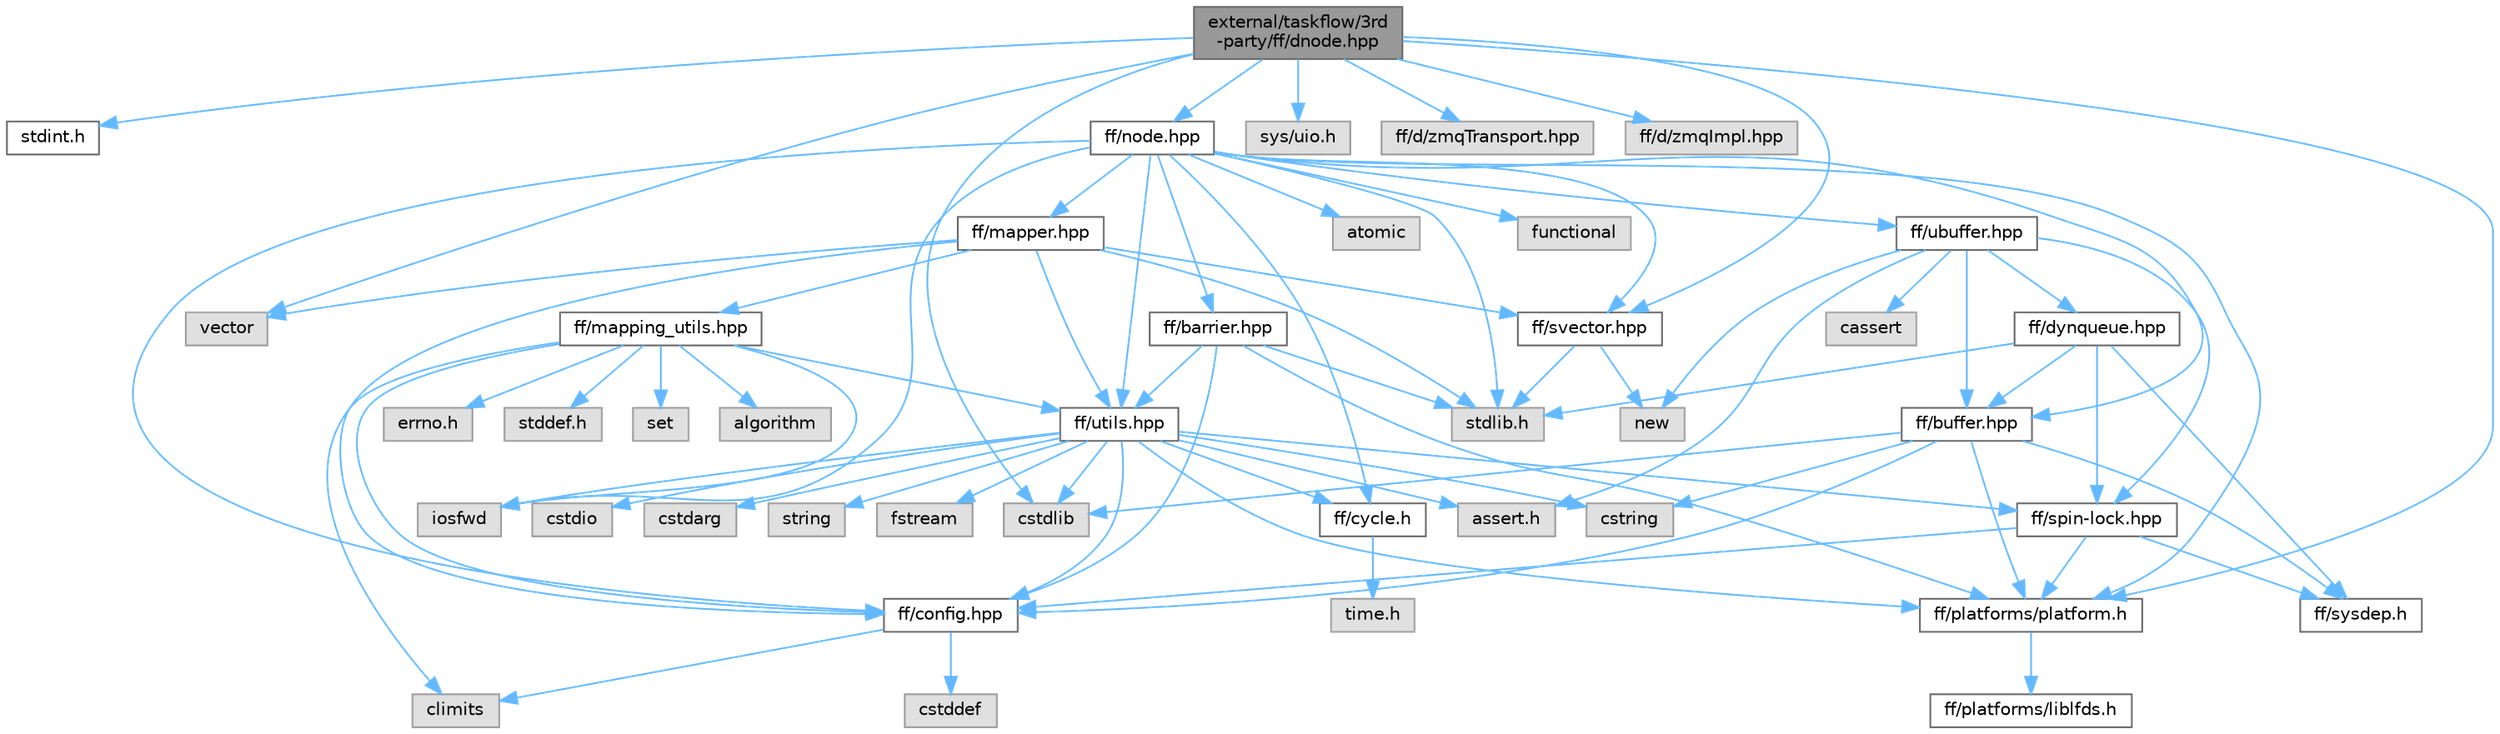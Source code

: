 digraph "external/taskflow/3rd-party/ff/dnode.hpp"
{
 // LATEX_PDF_SIZE
  bgcolor="transparent";
  edge [fontname=Helvetica,fontsize=10,labelfontname=Helvetica,labelfontsize=10];
  node [fontname=Helvetica,fontsize=10,shape=box,height=0.2,width=0.4];
  Node1 [id="Node000001",label="external/taskflow/3rd\l-party/ff/dnode.hpp",height=0.2,width=0.4,color="gray40", fillcolor="grey60", style="filled", fontcolor="black",tooltip="Contains the definition of the ff_dnode class, which is an extension of the base class ff_node,..."];
  Node1 -> Node2 [id="edge77_Node000001_Node000002",color="steelblue1",style="solid",tooltip=" "];
  Node2 [id="Node000002",label="stdint.h",height=0.2,width=0.4,color="grey40", fillcolor="white", style="filled",URL="$stdint_8h.html",tooltip=" "];
  Node1 -> Node3 [id="edge78_Node000001_Node000003",color="steelblue1",style="solid",tooltip=" "];
  Node3 [id="Node000003",label="cstdlib",height=0.2,width=0.4,color="grey60", fillcolor="#E0E0E0", style="filled",tooltip=" "];
  Node1 -> Node4 [id="edge79_Node000001_Node000004",color="steelblue1",style="solid",tooltip=" "];
  Node4 [id="Node000004",label="vector",height=0.2,width=0.4,color="grey60", fillcolor="#E0E0E0", style="filled",tooltip=" "];
  Node1 -> Node5 [id="edge80_Node000001_Node000005",color="steelblue1",style="solid",tooltip=" "];
  Node5 [id="Node000005",label="ff/platforms/platform.h",height=0.2,width=0.4,color="grey40", fillcolor="white", style="filled",URL="$external_2taskflow_23rd-party_2ff_2platforms_2_platform_8h.html",tooltip=" "];
  Node5 -> Node6 [id="edge81_Node000005_Node000006",color="steelblue1",style="solid",tooltip=" "];
  Node6 [id="Node000006",label="ff/platforms/liblfds.h",height=0.2,width=0.4,color="grey40", fillcolor="white", style="filled",URL="$liblfds_8h.html",tooltip=" "];
  Node1 -> Node7 [id="edge82_Node000001_Node000007",color="steelblue1",style="solid",tooltip=" "];
  Node7 [id="Node000007",label="sys/uio.h",height=0.2,width=0.4,color="grey60", fillcolor="#E0E0E0", style="filled",tooltip=" "];
  Node1 -> Node8 [id="edge83_Node000001_Node000008",color="steelblue1",style="solid",tooltip=" "];
  Node8 [id="Node000008",label="ff/d/zmqTransport.hpp",height=0.2,width=0.4,color="grey60", fillcolor="#E0E0E0", style="filled",tooltip=" "];
  Node1 -> Node9 [id="edge84_Node000001_Node000009",color="steelblue1",style="solid",tooltip=" "];
  Node9 [id="Node000009",label="ff/d/zmqImpl.hpp",height=0.2,width=0.4,color="grey60", fillcolor="#E0E0E0", style="filled",tooltip=" "];
  Node1 -> Node10 [id="edge85_Node000001_Node000010",color="steelblue1",style="solid",tooltip=" "];
  Node10 [id="Node000010",label="ff/node.hpp",height=0.2,width=0.4,color="grey40", fillcolor="white", style="filled",URL="$node_8hpp.html",tooltip="FastFlow ff_node"];
  Node10 -> Node11 [id="edge86_Node000010_Node000011",color="steelblue1",style="solid",tooltip=" "];
  Node11 [id="Node000011",label="stdlib.h",height=0.2,width=0.4,color="grey60", fillcolor="#E0E0E0", style="filled",tooltip=" "];
  Node10 -> Node12 [id="edge87_Node000010_Node000012",color="steelblue1",style="solid",tooltip=" "];
  Node12 [id="Node000012",label="iosfwd",height=0.2,width=0.4,color="grey60", fillcolor="#E0E0E0", style="filled",tooltip=" "];
  Node10 -> Node13 [id="edge88_Node000010_Node000013",color="steelblue1",style="solid",tooltip=" "];
  Node13 [id="Node000013",label="functional",height=0.2,width=0.4,color="grey60", fillcolor="#E0E0E0", style="filled",tooltip=" "];
  Node10 -> Node5 [id="edge89_Node000010_Node000005",color="steelblue1",style="solid",tooltip=" "];
  Node10 -> Node14 [id="edge90_Node000010_Node000014",color="steelblue1",style="solid",tooltip=" "];
  Node14 [id="Node000014",label="ff/cycle.h",height=0.2,width=0.4,color="grey40", fillcolor="white", style="filled",URL="$cycle_8h.html",tooltip=" "];
  Node14 -> Node15 [id="edge91_Node000014_Node000015",color="steelblue1",style="solid",tooltip=" "];
  Node15 [id="Node000015",label="time.h",height=0.2,width=0.4,color="grey60", fillcolor="#E0E0E0", style="filled",tooltip=" "];
  Node10 -> Node16 [id="edge92_Node000010_Node000016",color="steelblue1",style="solid",tooltip=" "];
  Node16 [id="Node000016",label="ff/utils.hpp",height=0.2,width=0.4,color="grey40", fillcolor="white", style="filled",URL="$utils_8hpp.html",tooltip="Utility functions"];
  Node16 -> Node17 [id="edge93_Node000016_Node000017",color="steelblue1",style="solid",tooltip=" "];
  Node17 [id="Node000017",label="assert.h",height=0.2,width=0.4,color="grey60", fillcolor="#E0E0E0", style="filled",tooltip=" "];
  Node16 -> Node18 [id="edge94_Node000016_Node000018",color="steelblue1",style="solid",tooltip=" "];
  Node18 [id="Node000018",label="cstdio",height=0.2,width=0.4,color="grey60", fillcolor="#E0E0E0", style="filled",tooltip=" "];
  Node16 -> Node3 [id="edge95_Node000016_Node000003",color="steelblue1",style="solid",tooltip=" "];
  Node16 -> Node19 [id="edge96_Node000016_Node000019",color="steelblue1",style="solid",tooltip=" "];
  Node19 [id="Node000019",label="cstdarg",height=0.2,width=0.4,color="grey60", fillcolor="#E0E0E0", style="filled",tooltip=" "];
  Node16 -> Node12 [id="edge97_Node000016_Node000012",color="steelblue1",style="solid",tooltip=" "];
  Node16 -> Node20 [id="edge98_Node000016_Node000020",color="steelblue1",style="solid",tooltip=" "];
  Node20 [id="Node000020",label="ff/config.hpp",height=0.2,width=0.4,color="grey40", fillcolor="white", style="filled",URL="$config_8hpp.html",tooltip=" "];
  Node20 -> Node21 [id="edge99_Node000020_Node000021",color="steelblue1",style="solid",tooltip=" "];
  Node21 [id="Node000021",label="cstddef",height=0.2,width=0.4,color="grey60", fillcolor="#E0E0E0", style="filled",tooltip=" "];
  Node20 -> Node22 [id="edge100_Node000020_Node000022",color="steelblue1",style="solid",tooltip=" "];
  Node22 [id="Node000022",label="climits",height=0.2,width=0.4,color="grey60", fillcolor="#E0E0E0", style="filled",tooltip=" "];
  Node16 -> Node5 [id="edge101_Node000016_Node000005",color="steelblue1",style="solid",tooltip=" "];
  Node16 -> Node23 [id="edge102_Node000016_Node000023",color="steelblue1",style="solid",tooltip=" "];
  Node23 [id="Node000023",label="cstring",height=0.2,width=0.4,color="grey60", fillcolor="#E0E0E0", style="filled",tooltip=" "];
  Node16 -> Node24 [id="edge103_Node000016_Node000024",color="steelblue1",style="solid",tooltip=" "];
  Node24 [id="Node000024",label="string",height=0.2,width=0.4,color="grey60", fillcolor="#E0E0E0", style="filled",tooltip=" "];
  Node16 -> Node25 [id="edge104_Node000016_Node000025",color="steelblue1",style="solid",tooltip=" "];
  Node25 [id="Node000025",label="fstream",height=0.2,width=0.4,color="grey60", fillcolor="#E0E0E0", style="filled",tooltip=" "];
  Node16 -> Node14 [id="edge105_Node000016_Node000014",color="steelblue1",style="solid",tooltip=" "];
  Node16 -> Node26 [id="edge106_Node000016_Node000026",color="steelblue1",style="solid",tooltip=" "];
  Node26 [id="Node000026",label="ff/spin-lock.hpp",height=0.2,width=0.4,color="grey40", fillcolor="white", style="filled",URL="$spin-lock_8hpp.html",tooltip="This file contains several alternative spin lock(s) implementations that can be used as FastFlow spin..."];
  Node26 -> Node27 [id="edge107_Node000026_Node000027",color="steelblue1",style="solid",tooltip=" "];
  Node27 [id="Node000027",label="ff/sysdep.h",height=0.2,width=0.4,color="grey40", fillcolor="white", style="filled",URL="$sysdep_8h.html",tooltip=" "];
  Node26 -> Node5 [id="edge108_Node000026_Node000005",color="steelblue1",style="solid",tooltip=" "];
  Node26 -> Node20 [id="edge109_Node000026_Node000020",color="steelblue1",style="solid",tooltip=" "];
  Node10 -> Node28 [id="edge110_Node000010_Node000028",color="steelblue1",style="solid",tooltip=" "];
  Node28 [id="Node000028",label="ff/buffer.hpp",height=0.2,width=0.4,color="grey40", fillcolor="white", style="filled",URL="$buffer_8hpp.html",tooltip="This file contains the definition of the bounded SPSC channel buffer used in FastFlow"];
  Node28 -> Node3 [id="edge111_Node000028_Node000003",color="steelblue1",style="solid",tooltip=" "];
  Node28 -> Node23 [id="edge112_Node000028_Node000023",color="steelblue1",style="solid",tooltip=" "];
  Node28 -> Node27 [id="edge113_Node000028_Node000027",color="steelblue1",style="solid",tooltip=" "];
  Node28 -> Node20 [id="edge114_Node000028_Node000020",color="steelblue1",style="solid",tooltip=" "];
  Node28 -> Node5 [id="edge115_Node000028_Node000005",color="steelblue1",style="solid",tooltip=" "];
  Node10 -> Node29 [id="edge116_Node000010_Node000029",color="steelblue1",style="solid",tooltip=" "];
  Node29 [id="Node000029",label="ff/ubuffer.hpp",height=0.2,width=0.4,color="grey40", fillcolor="white", style="filled",URL="$ubuffer_8hpp.html",tooltip="This file contains the definition of the unbounded SWSR circular buffer used in FastFlow"];
  Node29 -> Node17 [id="edge117_Node000029_Node000017",color="steelblue1",style="solid",tooltip=" "];
  Node29 -> Node30 [id="edge118_Node000029_Node000030",color="steelblue1",style="solid",tooltip=" "];
  Node30 [id="Node000030",label="cassert",height=0.2,width=0.4,color="grey60", fillcolor="#E0E0E0", style="filled",tooltip=" "];
  Node29 -> Node31 [id="edge119_Node000029_Node000031",color="steelblue1",style="solid",tooltip=" "];
  Node31 [id="Node000031",label="new",height=0.2,width=0.4,color="grey60", fillcolor="#E0E0E0", style="filled",tooltip=" "];
  Node29 -> Node32 [id="edge120_Node000029_Node000032",color="steelblue1",style="solid",tooltip=" "];
  Node32 [id="Node000032",label="ff/dynqueue.hpp",height=0.2,width=0.4,color="grey40", fillcolor="white", style="filled",URL="$dynqueue_8hpp.html",tooltip="Implementation of a dynamic queue. Not currently used."];
  Node32 -> Node11 [id="edge121_Node000032_Node000011",color="steelblue1",style="solid",tooltip=" "];
  Node32 -> Node28 [id="edge122_Node000032_Node000028",color="steelblue1",style="solid",tooltip=" "];
  Node32 -> Node26 [id="edge123_Node000032_Node000026",color="steelblue1",style="solid",tooltip=" "];
  Node32 -> Node27 [id="edge124_Node000032_Node000027",color="steelblue1",style="solid",tooltip=" "];
  Node29 -> Node28 [id="edge125_Node000029_Node000028",color="steelblue1",style="solid",tooltip=" "];
  Node29 -> Node26 [id="edge126_Node000029_Node000026",color="steelblue1",style="solid",tooltip=" "];
  Node10 -> Node33 [id="edge127_Node000010_Node000033",color="steelblue1",style="solid",tooltip=" "];
  Node33 [id="Node000033",label="ff/mapper.hpp",height=0.2,width=0.4,color="grey40", fillcolor="white", style="filled",URL="$mapper_8hpp.html",tooltip="This file contains the thread mapper definition used in FastFlow"];
  Node33 -> Node11 [id="edge128_Node000033_Node000011",color="steelblue1",style="solid",tooltip=" "];
  Node33 -> Node20 [id="edge129_Node000033_Node000020",color="steelblue1",style="solid",tooltip=" "];
  Node33 -> Node34 [id="edge130_Node000033_Node000034",color="steelblue1",style="solid",tooltip=" "];
  Node34 [id="Node000034",label="ff/svector.hpp",height=0.2,width=0.4,color="grey40", fillcolor="white", style="filled",URL="$svector_8hpp.html",tooltip="Simple yet efficient dynamic vector"];
  Node34 -> Node11 [id="edge131_Node000034_Node000011",color="steelblue1",style="solid",tooltip=" "];
  Node34 -> Node31 [id="edge132_Node000034_Node000031",color="steelblue1",style="solid",tooltip=" "];
  Node33 -> Node16 [id="edge133_Node000033_Node000016",color="steelblue1",style="solid",tooltip=" "];
  Node33 -> Node35 [id="edge134_Node000033_Node000035",color="steelblue1",style="solid",tooltip=" "];
  Node35 [id="Node000035",label="ff/mapping_utils.hpp",height=0.2,width=0.4,color="grey40", fillcolor="white", style="filled",URL="$mapping__utils_8hpp.html",tooltip="This file contains utilities for plaform inspection and thread pinning"];
  Node35 -> Node22 [id="edge135_Node000035_Node000022",color="steelblue1",style="solid",tooltip=" "];
  Node35 -> Node36 [id="edge136_Node000035_Node000036",color="steelblue1",style="solid",tooltip=" "];
  Node36 [id="Node000036",label="set",height=0.2,width=0.4,color="grey60", fillcolor="#E0E0E0", style="filled",tooltip=" "];
  Node35 -> Node37 [id="edge137_Node000035_Node000037",color="steelblue1",style="solid",tooltip=" "];
  Node37 [id="Node000037",label="algorithm",height=0.2,width=0.4,color="grey60", fillcolor="#E0E0E0", style="filled",tooltip=" "];
  Node35 -> Node12 [id="edge138_Node000035_Node000012",color="steelblue1",style="solid",tooltip=" "];
  Node35 -> Node38 [id="edge139_Node000035_Node000038",color="steelblue1",style="solid",tooltip=" "];
  Node38 [id="Node000038",label="errno.h",height=0.2,width=0.4,color="grey60", fillcolor="#E0E0E0", style="filled",tooltip=" "];
  Node35 -> Node20 [id="edge140_Node000035_Node000020",color="steelblue1",style="solid",tooltip=" "];
  Node35 -> Node16 [id="edge141_Node000035_Node000016",color="steelblue1",style="solid",tooltip=" "];
  Node35 -> Node39 [id="edge142_Node000035_Node000039",color="steelblue1",style="solid",tooltip=" "];
  Node39 [id="Node000039",label="stddef.h",height=0.2,width=0.4,color="grey60", fillcolor="#E0E0E0", style="filled",tooltip=" "];
  Node33 -> Node4 [id="edge143_Node000033_Node000004",color="steelblue1",style="solid",tooltip=" "];
  Node10 -> Node20 [id="edge144_Node000010_Node000020",color="steelblue1",style="solid",tooltip=" "];
  Node10 -> Node34 [id="edge145_Node000010_Node000034",color="steelblue1",style="solid",tooltip=" "];
  Node10 -> Node40 [id="edge146_Node000010_Node000040",color="steelblue1",style="solid",tooltip=" "];
  Node40 [id="Node000040",label="ff/barrier.hpp",height=0.2,width=0.4,color="grey40", fillcolor="white", style="filled",URL="$barrier_8hpp.html",tooltip="FastFlow blocking and non-blocking barrier implementations"];
  Node40 -> Node11 [id="edge147_Node000040_Node000011",color="steelblue1",style="solid",tooltip=" "];
  Node40 -> Node5 [id="edge148_Node000040_Node000005",color="steelblue1",style="solid",tooltip=" "];
  Node40 -> Node16 [id="edge149_Node000040_Node000016",color="steelblue1",style="solid",tooltip=" "];
  Node40 -> Node20 [id="edge150_Node000040_Node000020",color="steelblue1",style="solid",tooltip=" "];
  Node10 -> Node41 [id="edge151_Node000010_Node000041",color="steelblue1",style="solid",tooltip=" "];
  Node41 [id="Node000041",label="atomic",height=0.2,width=0.4,color="grey60", fillcolor="#E0E0E0", style="filled",tooltip=" "];
  Node1 -> Node34 [id="edge152_Node000001_Node000034",color="steelblue1",style="solid",tooltip=" "];
}
